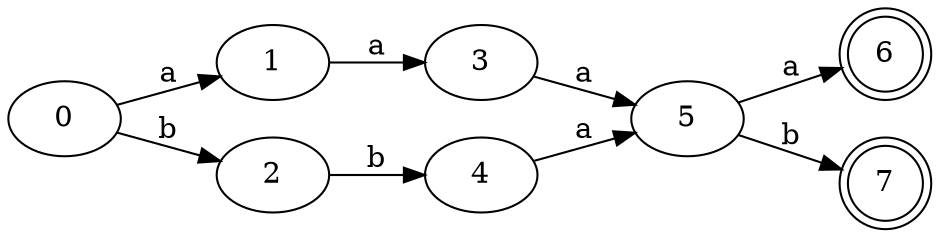 digraph Automata {
	rankdir=LR
	0 [label=0]
	0 -> 1 [label=a]
	0 -> 2 [label=b]
	1 [label=1]
	1 -> 3 [label=a]
	2 [label=2]
	2 -> 4 [label=b]
	3 [label=3]
	3 -> 5 [label=a]
	4 [label=4]
	4 -> 5 [label=a]
	5 [label=5]
	5 -> 6 [label=a]
	5 -> 7 [label=b]
	6 [label=6 shape=doublecircle]
	7 [label=7 shape=doublecircle]
}
